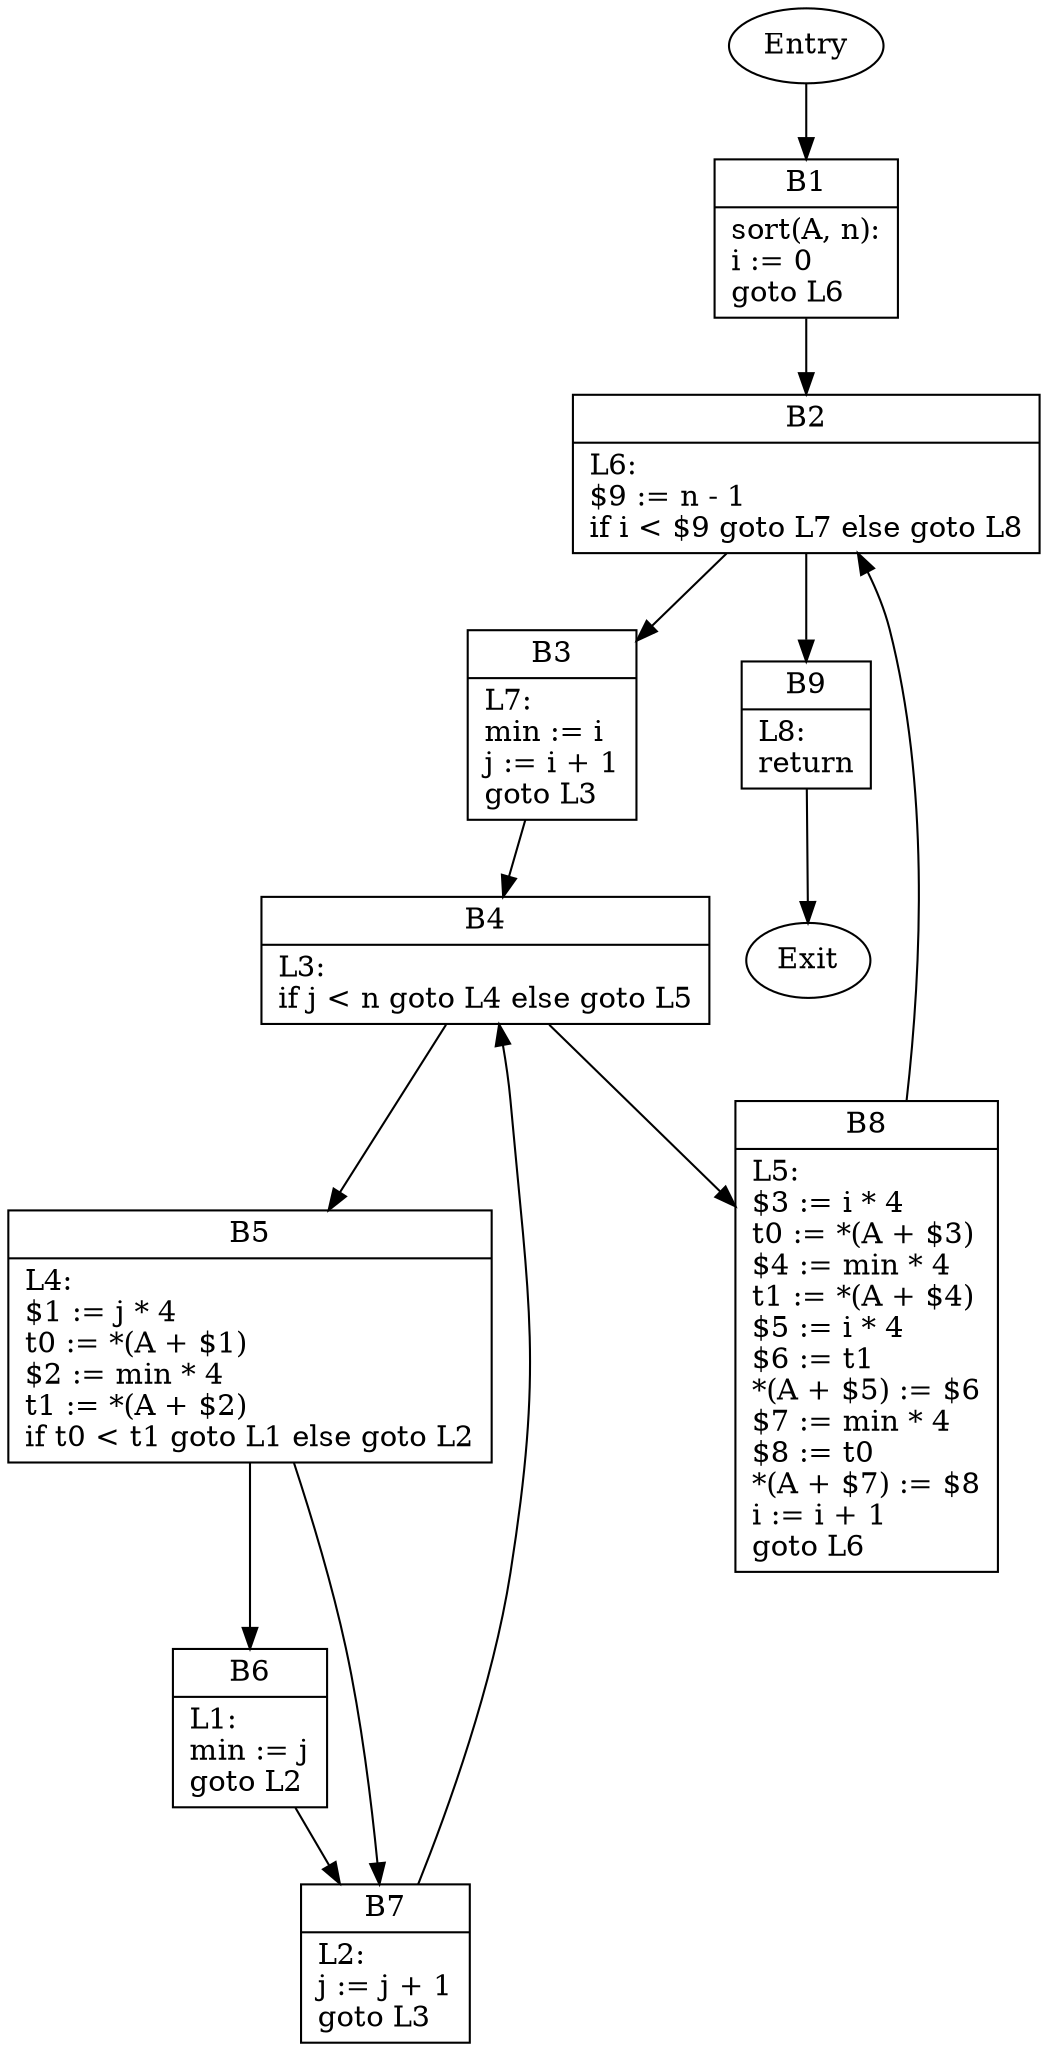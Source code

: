 digraph CFG {
    B1 [shape=record label="{B1|sort(A, n):\li := 0\lgoto L6\l}"];
    B2 [shape=record label="{B2|L6:\l$9 := n - 1\lif i \< $9 goto L7 else goto L8\l}"];
    B3 [shape=record label="{B3|L7:\lmin := i\lj := i + 1\lgoto L3\l}"];
    B4 [shape=record label="{B4|L3:\lif j \< n goto L4 else goto L5\l}"];
    B5 [shape=record label="{B5|L4:\l$1 := j * 4\lt0 := *(A + $1)\l$2 := min * 4\lt1 := *(A + $2)\lif t0 \< t1 goto L1 else goto L2\l}"];
    B6 [shape=record label="{B6|L1:\lmin := j\lgoto L2\l}"];
    B7 [shape=record label="{B7|L2:\lj := j + 1\lgoto L3\l}"];
    B8 [shape=record label="{B8|L5:\l$3 := i * 4\lt0 := *(A + $3)\l$4 := min * 4\lt1 := *(A + $4)\l$5 := i * 4\l$6 := t1\l*(A + $5) := $6\l$7 := min * 4\l$8 := t0\l*(A + $7) := $8\li := i + 1\lgoto L6\l}"];
    B9 [shape=record label="{B9|L8:\lreturn\l}"];
    Entry -> B1;
    B1 -> B2;
    B2 -> B3;
    B2 -> B9;
    B3 -> B4;
    B4 -> B5;
    B4 -> B8;
    B5 -> B6;
    B5 -> B7;
    B6 -> B7;
    B7 -> B4;
    B8 -> B2;
    B9 -> Exit;
}
